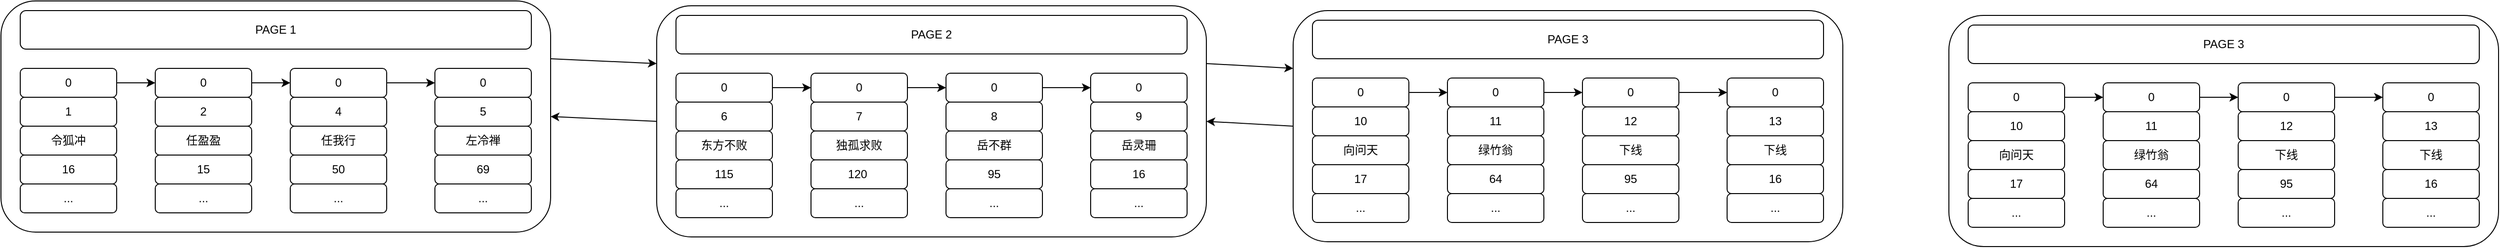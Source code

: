 <mxfile version="17.2.5" type="github">
  <diagram id="7UdDkVMXQPqJ16l7_mLh" name="第 1 页">
    <mxGraphModel dx="2076" dy="1000" grid="1" gridSize="10" guides="1" tooltips="1" connect="1" arrows="1" fold="1" page="1" pageScale="1" pageWidth="827" pageHeight="1169" math="0" shadow="0">
      <root>
        <mxCell id="0" />
        <mxCell id="1" parent="0" />
        <mxCell id="IbyFdjmPlWambPThYL8s-315" style="edgeStyle=none;rounded=0;orthogonalLoop=1;jettySize=auto;html=1;exitX=1;exitY=0.25;exitDx=0;exitDy=0;entryX=0;entryY=0.25;entryDx=0;entryDy=0;" edge="1" parent="1" source="IbyFdjmPlWambPThYL8s-260" target="IbyFdjmPlWambPThYL8s-265">
          <mxGeometry relative="1" as="geometry" />
        </mxCell>
        <mxCell id="IbyFdjmPlWambPThYL8s-260" value="" style="rounded=1;whiteSpace=wrap;html=1;fillColor=#FFFFFF;" vertex="1" parent="1">
          <mxGeometry x="80" y="490" width="570" height="240" as="geometry" />
        </mxCell>
        <mxCell id="IbyFdjmPlWambPThYL8s-262" style="edgeStyle=none;rounded=0;orthogonalLoop=1;jettySize=auto;html=1;exitX=1;exitY=0.5;exitDx=0;exitDy=0;entryX=0;entryY=0.5;entryDx=0;entryDy=0;" edge="1" parent="1" source="IbyFdjmPlWambPThYL8s-240" target="IbyFdjmPlWambPThYL8s-245">
          <mxGeometry relative="1" as="geometry" />
        </mxCell>
        <mxCell id="IbyFdjmPlWambPThYL8s-240" value="0" style="rounded=1;whiteSpace=wrap;html=1;fillColor=#FFFFFF;" vertex="1" parent="1">
          <mxGeometry x="100" y="560" width="100" height="30" as="geometry" />
        </mxCell>
        <mxCell id="IbyFdjmPlWambPThYL8s-241" value="1" style="rounded=1;whiteSpace=wrap;html=1;fillColor=#FFFFFF;" vertex="1" parent="1">
          <mxGeometry x="100" y="590" width="100" height="30" as="geometry" />
        </mxCell>
        <mxCell id="IbyFdjmPlWambPThYL8s-242" value="令狐冲" style="rounded=1;whiteSpace=wrap;html=1;fillColor=#FFFFFF;" vertex="1" parent="1">
          <mxGeometry x="100" y="620" width="100" height="30" as="geometry" />
        </mxCell>
        <mxCell id="IbyFdjmPlWambPThYL8s-243" value="16" style="rounded=1;whiteSpace=wrap;html=1;fillColor=#FFFFFF;" vertex="1" parent="1">
          <mxGeometry x="100" y="650" width="100" height="30" as="geometry" />
        </mxCell>
        <mxCell id="IbyFdjmPlWambPThYL8s-244" value="..." style="rounded=1;whiteSpace=wrap;html=1;fillColor=#FFFFFF;" vertex="1" parent="1">
          <mxGeometry x="100" y="680" width="100" height="30" as="geometry" />
        </mxCell>
        <mxCell id="IbyFdjmPlWambPThYL8s-263" style="edgeStyle=none;rounded=0;orthogonalLoop=1;jettySize=auto;html=1;exitX=1;exitY=0.5;exitDx=0;exitDy=0;" edge="1" parent="1" source="IbyFdjmPlWambPThYL8s-245" target="IbyFdjmPlWambPThYL8s-250">
          <mxGeometry relative="1" as="geometry" />
        </mxCell>
        <mxCell id="IbyFdjmPlWambPThYL8s-245" value="0" style="rounded=1;whiteSpace=wrap;html=1;fillColor=#FFFFFF;" vertex="1" parent="1">
          <mxGeometry x="240" y="560" width="100" height="30" as="geometry" />
        </mxCell>
        <mxCell id="IbyFdjmPlWambPThYL8s-246" value="2" style="rounded=1;whiteSpace=wrap;html=1;fillColor=#FFFFFF;" vertex="1" parent="1">
          <mxGeometry x="240" y="590" width="100" height="30" as="geometry" />
        </mxCell>
        <mxCell id="IbyFdjmPlWambPThYL8s-247" value="任盈盈" style="rounded=1;whiteSpace=wrap;html=1;fillColor=#FFFFFF;" vertex="1" parent="1">
          <mxGeometry x="240" y="620" width="100" height="30" as="geometry" />
        </mxCell>
        <mxCell id="IbyFdjmPlWambPThYL8s-248" value="15" style="rounded=1;whiteSpace=wrap;html=1;fillColor=#FFFFFF;" vertex="1" parent="1">
          <mxGeometry x="240" y="650" width="100" height="30" as="geometry" />
        </mxCell>
        <mxCell id="IbyFdjmPlWambPThYL8s-249" value="..." style="rounded=1;whiteSpace=wrap;html=1;fillColor=#FFFFFF;" vertex="1" parent="1">
          <mxGeometry x="240" y="680" width="100" height="30" as="geometry" />
        </mxCell>
        <mxCell id="IbyFdjmPlWambPThYL8s-264" style="edgeStyle=none;rounded=0;orthogonalLoop=1;jettySize=auto;html=1;exitX=1;exitY=0.5;exitDx=0;exitDy=0;entryX=0;entryY=0.5;entryDx=0;entryDy=0;" edge="1" parent="1" source="IbyFdjmPlWambPThYL8s-250" target="IbyFdjmPlWambPThYL8s-255">
          <mxGeometry relative="1" as="geometry" />
        </mxCell>
        <mxCell id="IbyFdjmPlWambPThYL8s-250" value="0" style="rounded=1;whiteSpace=wrap;html=1;fillColor=#FFFFFF;" vertex="1" parent="1">
          <mxGeometry x="380" y="560" width="100" height="30" as="geometry" />
        </mxCell>
        <mxCell id="IbyFdjmPlWambPThYL8s-251" value="4" style="rounded=1;whiteSpace=wrap;html=1;fillColor=#FFFFFF;" vertex="1" parent="1">
          <mxGeometry x="380" y="590" width="100" height="30" as="geometry" />
        </mxCell>
        <mxCell id="IbyFdjmPlWambPThYL8s-252" value="任我行" style="rounded=1;whiteSpace=wrap;html=1;fillColor=#FFFFFF;" vertex="1" parent="1">
          <mxGeometry x="380" y="620" width="100" height="30" as="geometry" />
        </mxCell>
        <mxCell id="IbyFdjmPlWambPThYL8s-253" value="50" style="rounded=1;whiteSpace=wrap;html=1;fillColor=#FFFFFF;" vertex="1" parent="1">
          <mxGeometry x="380" y="650" width="100" height="30" as="geometry" />
        </mxCell>
        <mxCell id="IbyFdjmPlWambPThYL8s-254" value="..." style="rounded=1;whiteSpace=wrap;html=1;fillColor=#FFFFFF;" vertex="1" parent="1">
          <mxGeometry x="380" y="680" width="100" height="30" as="geometry" />
        </mxCell>
        <mxCell id="IbyFdjmPlWambPThYL8s-255" value="0" style="rounded=1;whiteSpace=wrap;html=1;fillColor=#FFFFFF;" vertex="1" parent="1">
          <mxGeometry x="530" y="560" width="100" height="30" as="geometry" />
        </mxCell>
        <mxCell id="IbyFdjmPlWambPThYL8s-256" value="5" style="rounded=1;whiteSpace=wrap;html=1;fillColor=#FFFFFF;" vertex="1" parent="1">
          <mxGeometry x="530" y="590" width="100" height="30" as="geometry" />
        </mxCell>
        <mxCell id="IbyFdjmPlWambPThYL8s-257" value="左冷禅" style="rounded=1;whiteSpace=wrap;html=1;fillColor=#FFFFFF;" vertex="1" parent="1">
          <mxGeometry x="530" y="620" width="100" height="30" as="geometry" />
        </mxCell>
        <mxCell id="IbyFdjmPlWambPThYL8s-258" value="69" style="rounded=1;whiteSpace=wrap;html=1;fillColor=#FFFFFF;" vertex="1" parent="1">
          <mxGeometry x="530" y="650" width="100" height="30" as="geometry" />
        </mxCell>
        <mxCell id="IbyFdjmPlWambPThYL8s-259" value="..." style="rounded=1;whiteSpace=wrap;html=1;fillColor=#FFFFFF;" vertex="1" parent="1">
          <mxGeometry x="530" y="680" width="100" height="30" as="geometry" />
        </mxCell>
        <mxCell id="IbyFdjmPlWambPThYL8s-261" value="PAGE 1" style="rounded=1;whiteSpace=wrap;html=1;fillColor=#FFFFFF;" vertex="1" parent="1">
          <mxGeometry x="100" y="500" width="530" height="40" as="geometry" />
        </mxCell>
        <mxCell id="IbyFdjmPlWambPThYL8s-316" style="edgeStyle=none;rounded=0;orthogonalLoop=1;jettySize=auto;html=1;exitX=0;exitY=0.5;exitDx=0;exitDy=0;entryX=1;entryY=0.5;entryDx=0;entryDy=0;" edge="1" parent="1" source="IbyFdjmPlWambPThYL8s-265" target="IbyFdjmPlWambPThYL8s-260">
          <mxGeometry relative="1" as="geometry" />
        </mxCell>
        <mxCell id="IbyFdjmPlWambPThYL8s-317" style="edgeStyle=none;rounded=0;orthogonalLoop=1;jettySize=auto;html=1;exitX=1;exitY=0.25;exitDx=0;exitDy=0;entryX=0;entryY=0.25;entryDx=0;entryDy=0;" edge="1" parent="1" source="IbyFdjmPlWambPThYL8s-265" target="IbyFdjmPlWambPThYL8s-290">
          <mxGeometry relative="1" as="geometry" />
        </mxCell>
        <mxCell id="IbyFdjmPlWambPThYL8s-265" value="" style="rounded=1;whiteSpace=wrap;html=1;fillColor=#FFFFFF;" vertex="1" parent="1">
          <mxGeometry x="760" y="495" width="570" height="240" as="geometry" />
        </mxCell>
        <mxCell id="IbyFdjmPlWambPThYL8s-266" style="edgeStyle=none;rounded=0;orthogonalLoop=1;jettySize=auto;html=1;exitX=1;exitY=0.5;exitDx=0;exitDy=0;entryX=0;entryY=0.5;entryDx=0;entryDy=0;" edge="1" parent="1" source="IbyFdjmPlWambPThYL8s-267" target="IbyFdjmPlWambPThYL8s-273">
          <mxGeometry relative="1" as="geometry" />
        </mxCell>
        <mxCell id="IbyFdjmPlWambPThYL8s-267" value="0" style="rounded=1;whiteSpace=wrap;html=1;fillColor=#FFFFFF;" vertex="1" parent="1">
          <mxGeometry x="780" y="565" width="100" height="30" as="geometry" />
        </mxCell>
        <mxCell id="IbyFdjmPlWambPThYL8s-268" value="6" style="rounded=1;whiteSpace=wrap;html=1;fillColor=#FFFFFF;" vertex="1" parent="1">
          <mxGeometry x="780" y="595" width="100" height="30" as="geometry" />
        </mxCell>
        <mxCell id="IbyFdjmPlWambPThYL8s-269" value="东方不败" style="rounded=1;whiteSpace=wrap;html=1;fillColor=#FFFFFF;" vertex="1" parent="1">
          <mxGeometry x="780" y="625" width="100" height="30" as="geometry" />
        </mxCell>
        <mxCell id="IbyFdjmPlWambPThYL8s-270" value="115" style="rounded=1;whiteSpace=wrap;html=1;fillColor=#FFFFFF;" vertex="1" parent="1">
          <mxGeometry x="780" y="655" width="100" height="30" as="geometry" />
        </mxCell>
        <mxCell id="IbyFdjmPlWambPThYL8s-271" value="..." style="rounded=1;whiteSpace=wrap;html=1;fillColor=#FFFFFF;" vertex="1" parent="1">
          <mxGeometry x="780" y="685" width="100" height="30" as="geometry" />
        </mxCell>
        <mxCell id="IbyFdjmPlWambPThYL8s-272" style="edgeStyle=none;rounded=0;orthogonalLoop=1;jettySize=auto;html=1;exitX=1;exitY=0.5;exitDx=0;exitDy=0;" edge="1" parent="1" source="IbyFdjmPlWambPThYL8s-273" target="IbyFdjmPlWambPThYL8s-279">
          <mxGeometry relative="1" as="geometry" />
        </mxCell>
        <mxCell id="IbyFdjmPlWambPThYL8s-273" value="0" style="rounded=1;whiteSpace=wrap;html=1;fillColor=#FFFFFF;" vertex="1" parent="1">
          <mxGeometry x="920" y="565" width="100" height="30" as="geometry" />
        </mxCell>
        <mxCell id="IbyFdjmPlWambPThYL8s-274" value="7" style="rounded=1;whiteSpace=wrap;html=1;fillColor=#FFFFFF;" vertex="1" parent="1">
          <mxGeometry x="920" y="595" width="100" height="30" as="geometry" />
        </mxCell>
        <mxCell id="IbyFdjmPlWambPThYL8s-275" value="独孤求败" style="rounded=1;whiteSpace=wrap;html=1;fillColor=#FFFFFF;" vertex="1" parent="1">
          <mxGeometry x="920" y="625" width="100" height="30" as="geometry" />
        </mxCell>
        <mxCell id="IbyFdjmPlWambPThYL8s-276" value="120&lt;span style=&quot;white-space: pre&quot;&gt;	&lt;/span&gt;" style="rounded=1;whiteSpace=wrap;html=1;fillColor=#FFFFFF;" vertex="1" parent="1">
          <mxGeometry x="920" y="655" width="100" height="30" as="geometry" />
        </mxCell>
        <mxCell id="IbyFdjmPlWambPThYL8s-277" value="..." style="rounded=1;whiteSpace=wrap;html=1;fillColor=#FFFFFF;" vertex="1" parent="1">
          <mxGeometry x="920" y="685" width="100" height="30" as="geometry" />
        </mxCell>
        <mxCell id="IbyFdjmPlWambPThYL8s-278" style="edgeStyle=none;rounded=0;orthogonalLoop=1;jettySize=auto;html=1;exitX=1;exitY=0.5;exitDx=0;exitDy=0;entryX=0;entryY=0.5;entryDx=0;entryDy=0;" edge="1" parent="1" source="IbyFdjmPlWambPThYL8s-279" target="IbyFdjmPlWambPThYL8s-284">
          <mxGeometry relative="1" as="geometry" />
        </mxCell>
        <mxCell id="IbyFdjmPlWambPThYL8s-279" value="0" style="rounded=1;whiteSpace=wrap;html=1;fillColor=#FFFFFF;" vertex="1" parent="1">
          <mxGeometry x="1060" y="565" width="100" height="30" as="geometry" />
        </mxCell>
        <mxCell id="IbyFdjmPlWambPThYL8s-280" value="8" style="rounded=1;whiteSpace=wrap;html=1;fillColor=#FFFFFF;" vertex="1" parent="1">
          <mxGeometry x="1060" y="595" width="100" height="30" as="geometry" />
        </mxCell>
        <mxCell id="IbyFdjmPlWambPThYL8s-281" value="岳不群" style="rounded=1;whiteSpace=wrap;html=1;fillColor=#FFFFFF;" vertex="1" parent="1">
          <mxGeometry x="1060" y="625" width="100" height="30" as="geometry" />
        </mxCell>
        <mxCell id="IbyFdjmPlWambPThYL8s-282" value="95" style="rounded=1;whiteSpace=wrap;html=1;fillColor=#FFFFFF;" vertex="1" parent="1">
          <mxGeometry x="1060" y="655" width="100" height="30" as="geometry" />
        </mxCell>
        <mxCell id="IbyFdjmPlWambPThYL8s-283" value="..." style="rounded=1;whiteSpace=wrap;html=1;fillColor=#FFFFFF;" vertex="1" parent="1">
          <mxGeometry x="1060" y="685" width="100" height="30" as="geometry" />
        </mxCell>
        <mxCell id="IbyFdjmPlWambPThYL8s-284" value="0" style="rounded=1;whiteSpace=wrap;html=1;fillColor=#FFFFFF;" vertex="1" parent="1">
          <mxGeometry x="1210" y="565" width="100" height="30" as="geometry" />
        </mxCell>
        <mxCell id="IbyFdjmPlWambPThYL8s-285" value="9" style="rounded=1;whiteSpace=wrap;html=1;fillColor=#FFFFFF;" vertex="1" parent="1">
          <mxGeometry x="1210" y="595" width="100" height="30" as="geometry" />
        </mxCell>
        <mxCell id="IbyFdjmPlWambPThYL8s-286" value="岳灵珊" style="rounded=1;whiteSpace=wrap;html=1;fillColor=#FFFFFF;" vertex="1" parent="1">
          <mxGeometry x="1210" y="625" width="100" height="30" as="geometry" />
        </mxCell>
        <mxCell id="IbyFdjmPlWambPThYL8s-287" value="16" style="rounded=1;whiteSpace=wrap;html=1;fillColor=#FFFFFF;" vertex="1" parent="1">
          <mxGeometry x="1210" y="655" width="100" height="30" as="geometry" />
        </mxCell>
        <mxCell id="IbyFdjmPlWambPThYL8s-288" value="..." style="rounded=1;whiteSpace=wrap;html=1;fillColor=#FFFFFF;" vertex="1" parent="1">
          <mxGeometry x="1210" y="685" width="100" height="30" as="geometry" />
        </mxCell>
        <mxCell id="IbyFdjmPlWambPThYL8s-289" value="PAGE 2" style="rounded=1;whiteSpace=wrap;html=1;fillColor=#FFFFFF;" vertex="1" parent="1">
          <mxGeometry x="780" y="505" width="530" height="40" as="geometry" />
        </mxCell>
        <mxCell id="IbyFdjmPlWambPThYL8s-318" style="edgeStyle=none;rounded=0;orthogonalLoop=1;jettySize=auto;html=1;exitX=0;exitY=0.5;exitDx=0;exitDy=0;entryX=1;entryY=0.5;entryDx=0;entryDy=0;" edge="1" parent="1" source="IbyFdjmPlWambPThYL8s-290" target="IbyFdjmPlWambPThYL8s-265">
          <mxGeometry relative="1" as="geometry" />
        </mxCell>
        <mxCell id="IbyFdjmPlWambPThYL8s-290" value="" style="rounded=1;whiteSpace=wrap;html=1;fillColor=#FFFFFF;" vertex="1" parent="1">
          <mxGeometry x="1420" y="500" width="570" height="240" as="geometry" />
        </mxCell>
        <mxCell id="IbyFdjmPlWambPThYL8s-291" style="edgeStyle=none;rounded=0;orthogonalLoop=1;jettySize=auto;html=1;exitX=1;exitY=0.5;exitDx=0;exitDy=0;entryX=0;entryY=0.5;entryDx=0;entryDy=0;" edge="1" parent="1" source="IbyFdjmPlWambPThYL8s-292" target="IbyFdjmPlWambPThYL8s-298">
          <mxGeometry relative="1" as="geometry" />
        </mxCell>
        <mxCell id="IbyFdjmPlWambPThYL8s-292" value="0" style="rounded=1;whiteSpace=wrap;html=1;fillColor=#FFFFFF;" vertex="1" parent="1">
          <mxGeometry x="1440" y="570" width="100" height="30" as="geometry" />
        </mxCell>
        <mxCell id="IbyFdjmPlWambPThYL8s-293" value="10" style="rounded=1;whiteSpace=wrap;html=1;fillColor=#FFFFFF;" vertex="1" parent="1">
          <mxGeometry x="1440" y="600" width="100" height="30" as="geometry" />
        </mxCell>
        <mxCell id="IbyFdjmPlWambPThYL8s-294" value="向问天" style="rounded=1;whiteSpace=wrap;html=1;fillColor=#FFFFFF;" vertex="1" parent="1">
          <mxGeometry x="1440" y="630" width="100" height="30" as="geometry" />
        </mxCell>
        <mxCell id="IbyFdjmPlWambPThYL8s-295" value="17" style="rounded=1;whiteSpace=wrap;html=1;fillColor=#FFFFFF;" vertex="1" parent="1">
          <mxGeometry x="1440" y="660" width="100" height="30" as="geometry" />
        </mxCell>
        <mxCell id="IbyFdjmPlWambPThYL8s-296" value="..." style="rounded=1;whiteSpace=wrap;html=1;fillColor=#FFFFFF;" vertex="1" parent="1">
          <mxGeometry x="1440" y="690" width="100" height="30" as="geometry" />
        </mxCell>
        <mxCell id="IbyFdjmPlWambPThYL8s-297" style="edgeStyle=none;rounded=0;orthogonalLoop=1;jettySize=auto;html=1;exitX=1;exitY=0.5;exitDx=0;exitDy=0;" edge="1" parent="1" source="IbyFdjmPlWambPThYL8s-298" target="IbyFdjmPlWambPThYL8s-304">
          <mxGeometry relative="1" as="geometry" />
        </mxCell>
        <mxCell id="IbyFdjmPlWambPThYL8s-298" value="0" style="rounded=1;whiteSpace=wrap;html=1;fillColor=#FFFFFF;" vertex="1" parent="1">
          <mxGeometry x="1580" y="570" width="100" height="30" as="geometry" />
        </mxCell>
        <mxCell id="IbyFdjmPlWambPThYL8s-299" value="11" style="rounded=1;whiteSpace=wrap;html=1;fillColor=#FFFFFF;" vertex="1" parent="1">
          <mxGeometry x="1580" y="600" width="100" height="30" as="geometry" />
        </mxCell>
        <mxCell id="IbyFdjmPlWambPThYL8s-300" value="绿竹翁" style="rounded=1;whiteSpace=wrap;html=1;fillColor=#FFFFFF;" vertex="1" parent="1">
          <mxGeometry x="1580" y="630" width="100" height="30" as="geometry" />
        </mxCell>
        <mxCell id="IbyFdjmPlWambPThYL8s-301" value="64" style="rounded=1;whiteSpace=wrap;html=1;fillColor=#FFFFFF;" vertex="1" parent="1">
          <mxGeometry x="1580" y="660" width="100" height="30" as="geometry" />
        </mxCell>
        <mxCell id="IbyFdjmPlWambPThYL8s-302" value="..." style="rounded=1;whiteSpace=wrap;html=1;fillColor=#FFFFFF;" vertex="1" parent="1">
          <mxGeometry x="1580" y="690" width="100" height="30" as="geometry" />
        </mxCell>
        <mxCell id="IbyFdjmPlWambPThYL8s-303" style="edgeStyle=none;rounded=0;orthogonalLoop=1;jettySize=auto;html=1;exitX=1;exitY=0.5;exitDx=0;exitDy=0;entryX=0;entryY=0.5;entryDx=0;entryDy=0;" edge="1" parent="1" source="IbyFdjmPlWambPThYL8s-304" target="IbyFdjmPlWambPThYL8s-309">
          <mxGeometry relative="1" as="geometry" />
        </mxCell>
        <mxCell id="IbyFdjmPlWambPThYL8s-304" value="0" style="rounded=1;whiteSpace=wrap;html=1;fillColor=#FFFFFF;" vertex="1" parent="1">
          <mxGeometry x="1720" y="570" width="100" height="30" as="geometry" />
        </mxCell>
        <mxCell id="IbyFdjmPlWambPThYL8s-305" value="12" style="rounded=1;whiteSpace=wrap;html=1;fillColor=#FFFFFF;" vertex="1" parent="1">
          <mxGeometry x="1720" y="600" width="100" height="30" as="geometry" />
        </mxCell>
        <mxCell id="IbyFdjmPlWambPThYL8s-306" value="下线" style="rounded=1;whiteSpace=wrap;html=1;fillColor=#FFFFFF;" vertex="1" parent="1">
          <mxGeometry x="1720" y="630" width="100" height="30" as="geometry" />
        </mxCell>
        <mxCell id="IbyFdjmPlWambPThYL8s-307" value="95" style="rounded=1;whiteSpace=wrap;html=1;fillColor=#FFFFFF;" vertex="1" parent="1">
          <mxGeometry x="1720" y="660" width="100" height="30" as="geometry" />
        </mxCell>
        <mxCell id="IbyFdjmPlWambPThYL8s-308" value="..." style="rounded=1;whiteSpace=wrap;html=1;fillColor=#FFFFFF;" vertex="1" parent="1">
          <mxGeometry x="1720" y="690" width="100" height="30" as="geometry" />
        </mxCell>
        <mxCell id="IbyFdjmPlWambPThYL8s-309" value="0" style="rounded=1;whiteSpace=wrap;html=1;fillColor=#FFFFFF;" vertex="1" parent="1">
          <mxGeometry x="1870" y="570" width="100" height="30" as="geometry" />
        </mxCell>
        <mxCell id="IbyFdjmPlWambPThYL8s-310" value="13" style="rounded=1;whiteSpace=wrap;html=1;fillColor=#FFFFFF;" vertex="1" parent="1">
          <mxGeometry x="1870" y="600" width="100" height="30" as="geometry" />
        </mxCell>
        <mxCell id="IbyFdjmPlWambPThYL8s-311" value="下线" style="rounded=1;whiteSpace=wrap;html=1;fillColor=#FFFFFF;" vertex="1" parent="1">
          <mxGeometry x="1870" y="630" width="100" height="30" as="geometry" />
        </mxCell>
        <mxCell id="IbyFdjmPlWambPThYL8s-312" value="16" style="rounded=1;whiteSpace=wrap;html=1;fillColor=#FFFFFF;" vertex="1" parent="1">
          <mxGeometry x="1870" y="660" width="100" height="30" as="geometry" />
        </mxCell>
        <mxCell id="IbyFdjmPlWambPThYL8s-313" value="..." style="rounded=1;whiteSpace=wrap;html=1;fillColor=#FFFFFF;" vertex="1" parent="1">
          <mxGeometry x="1870" y="690" width="100" height="30" as="geometry" />
        </mxCell>
        <mxCell id="IbyFdjmPlWambPThYL8s-314" value="PAGE 3" style="rounded=1;whiteSpace=wrap;html=1;fillColor=#FFFFFF;" vertex="1" parent="1">
          <mxGeometry x="1440" y="510" width="530" height="40" as="geometry" />
        </mxCell>
        <mxCell id="IbyFdjmPlWambPThYL8s-319" value="" style="rounded=1;whiteSpace=wrap;html=1;fillColor=#FFFFFF;" vertex="1" parent="1">
          <mxGeometry x="2100" y="505" width="570" height="240" as="geometry" />
        </mxCell>
        <mxCell id="IbyFdjmPlWambPThYL8s-320" style="edgeStyle=none;rounded=0;orthogonalLoop=1;jettySize=auto;html=1;exitX=1;exitY=0.5;exitDx=0;exitDy=0;entryX=0;entryY=0.5;entryDx=0;entryDy=0;" edge="1" parent="1" source="IbyFdjmPlWambPThYL8s-321" target="IbyFdjmPlWambPThYL8s-327">
          <mxGeometry relative="1" as="geometry" />
        </mxCell>
        <mxCell id="IbyFdjmPlWambPThYL8s-321" value="0" style="rounded=1;whiteSpace=wrap;html=1;fillColor=#FFFFFF;" vertex="1" parent="1">
          <mxGeometry x="2120" y="575" width="100" height="30" as="geometry" />
        </mxCell>
        <mxCell id="IbyFdjmPlWambPThYL8s-322" value="10" style="rounded=1;whiteSpace=wrap;html=1;fillColor=#FFFFFF;" vertex="1" parent="1">
          <mxGeometry x="2120" y="605" width="100" height="30" as="geometry" />
        </mxCell>
        <mxCell id="IbyFdjmPlWambPThYL8s-323" value="向问天" style="rounded=1;whiteSpace=wrap;html=1;fillColor=#FFFFFF;" vertex="1" parent="1">
          <mxGeometry x="2120" y="635" width="100" height="30" as="geometry" />
        </mxCell>
        <mxCell id="IbyFdjmPlWambPThYL8s-324" value="17" style="rounded=1;whiteSpace=wrap;html=1;fillColor=#FFFFFF;" vertex="1" parent="1">
          <mxGeometry x="2120" y="665" width="100" height="30" as="geometry" />
        </mxCell>
        <mxCell id="IbyFdjmPlWambPThYL8s-325" value="..." style="rounded=1;whiteSpace=wrap;html=1;fillColor=#FFFFFF;" vertex="1" parent="1">
          <mxGeometry x="2120" y="695" width="100" height="30" as="geometry" />
        </mxCell>
        <mxCell id="IbyFdjmPlWambPThYL8s-326" style="edgeStyle=none;rounded=0;orthogonalLoop=1;jettySize=auto;html=1;exitX=1;exitY=0.5;exitDx=0;exitDy=0;" edge="1" parent="1" source="IbyFdjmPlWambPThYL8s-327" target="IbyFdjmPlWambPThYL8s-333">
          <mxGeometry relative="1" as="geometry" />
        </mxCell>
        <mxCell id="IbyFdjmPlWambPThYL8s-327" value="0" style="rounded=1;whiteSpace=wrap;html=1;fillColor=#FFFFFF;" vertex="1" parent="1">
          <mxGeometry x="2260" y="575" width="100" height="30" as="geometry" />
        </mxCell>
        <mxCell id="IbyFdjmPlWambPThYL8s-328" value="11" style="rounded=1;whiteSpace=wrap;html=1;fillColor=#FFFFFF;" vertex="1" parent="1">
          <mxGeometry x="2260" y="605" width="100" height="30" as="geometry" />
        </mxCell>
        <mxCell id="IbyFdjmPlWambPThYL8s-329" value="绿竹翁" style="rounded=1;whiteSpace=wrap;html=1;fillColor=#FFFFFF;" vertex="1" parent="1">
          <mxGeometry x="2260" y="635" width="100" height="30" as="geometry" />
        </mxCell>
        <mxCell id="IbyFdjmPlWambPThYL8s-330" value="64" style="rounded=1;whiteSpace=wrap;html=1;fillColor=#FFFFFF;" vertex="1" parent="1">
          <mxGeometry x="2260" y="665" width="100" height="30" as="geometry" />
        </mxCell>
        <mxCell id="IbyFdjmPlWambPThYL8s-331" value="..." style="rounded=1;whiteSpace=wrap;html=1;fillColor=#FFFFFF;" vertex="1" parent="1">
          <mxGeometry x="2260" y="695" width="100" height="30" as="geometry" />
        </mxCell>
        <mxCell id="IbyFdjmPlWambPThYL8s-332" style="edgeStyle=none;rounded=0;orthogonalLoop=1;jettySize=auto;html=1;exitX=1;exitY=0.5;exitDx=0;exitDy=0;entryX=0;entryY=0.5;entryDx=0;entryDy=0;" edge="1" parent="1" source="IbyFdjmPlWambPThYL8s-333" target="IbyFdjmPlWambPThYL8s-338">
          <mxGeometry relative="1" as="geometry" />
        </mxCell>
        <mxCell id="IbyFdjmPlWambPThYL8s-333" value="0" style="rounded=1;whiteSpace=wrap;html=1;fillColor=#FFFFFF;" vertex="1" parent="1">
          <mxGeometry x="2400" y="575" width="100" height="30" as="geometry" />
        </mxCell>
        <mxCell id="IbyFdjmPlWambPThYL8s-334" value="12" style="rounded=1;whiteSpace=wrap;html=1;fillColor=#FFFFFF;" vertex="1" parent="1">
          <mxGeometry x="2400" y="605" width="100" height="30" as="geometry" />
        </mxCell>
        <mxCell id="IbyFdjmPlWambPThYL8s-335" value="下线" style="rounded=1;whiteSpace=wrap;html=1;fillColor=#FFFFFF;" vertex="1" parent="1">
          <mxGeometry x="2400" y="635" width="100" height="30" as="geometry" />
        </mxCell>
        <mxCell id="IbyFdjmPlWambPThYL8s-336" value="95" style="rounded=1;whiteSpace=wrap;html=1;fillColor=#FFFFFF;" vertex="1" parent="1">
          <mxGeometry x="2400" y="665" width="100" height="30" as="geometry" />
        </mxCell>
        <mxCell id="IbyFdjmPlWambPThYL8s-337" value="..." style="rounded=1;whiteSpace=wrap;html=1;fillColor=#FFFFFF;" vertex="1" parent="1">
          <mxGeometry x="2400" y="695" width="100" height="30" as="geometry" />
        </mxCell>
        <mxCell id="IbyFdjmPlWambPThYL8s-338" value="0" style="rounded=1;whiteSpace=wrap;html=1;fillColor=#FFFFFF;" vertex="1" parent="1">
          <mxGeometry x="2550" y="575" width="100" height="30" as="geometry" />
        </mxCell>
        <mxCell id="IbyFdjmPlWambPThYL8s-339" value="13" style="rounded=1;whiteSpace=wrap;html=1;fillColor=#FFFFFF;" vertex="1" parent="1">
          <mxGeometry x="2550" y="605" width="100" height="30" as="geometry" />
        </mxCell>
        <mxCell id="IbyFdjmPlWambPThYL8s-340" value="下线" style="rounded=1;whiteSpace=wrap;html=1;fillColor=#FFFFFF;" vertex="1" parent="1">
          <mxGeometry x="2550" y="635" width="100" height="30" as="geometry" />
        </mxCell>
        <mxCell id="IbyFdjmPlWambPThYL8s-341" value="16" style="rounded=1;whiteSpace=wrap;html=1;fillColor=#FFFFFF;" vertex="1" parent="1">
          <mxGeometry x="2550" y="665" width="100" height="30" as="geometry" />
        </mxCell>
        <mxCell id="IbyFdjmPlWambPThYL8s-342" value="..." style="rounded=1;whiteSpace=wrap;html=1;fillColor=#FFFFFF;" vertex="1" parent="1">
          <mxGeometry x="2550" y="695" width="100" height="30" as="geometry" />
        </mxCell>
        <mxCell id="IbyFdjmPlWambPThYL8s-343" value="PAGE 3" style="rounded=1;whiteSpace=wrap;html=1;fillColor=#FFFFFF;" vertex="1" parent="1">
          <mxGeometry x="2120" y="515" width="530" height="40" as="geometry" />
        </mxCell>
      </root>
    </mxGraphModel>
  </diagram>
</mxfile>

